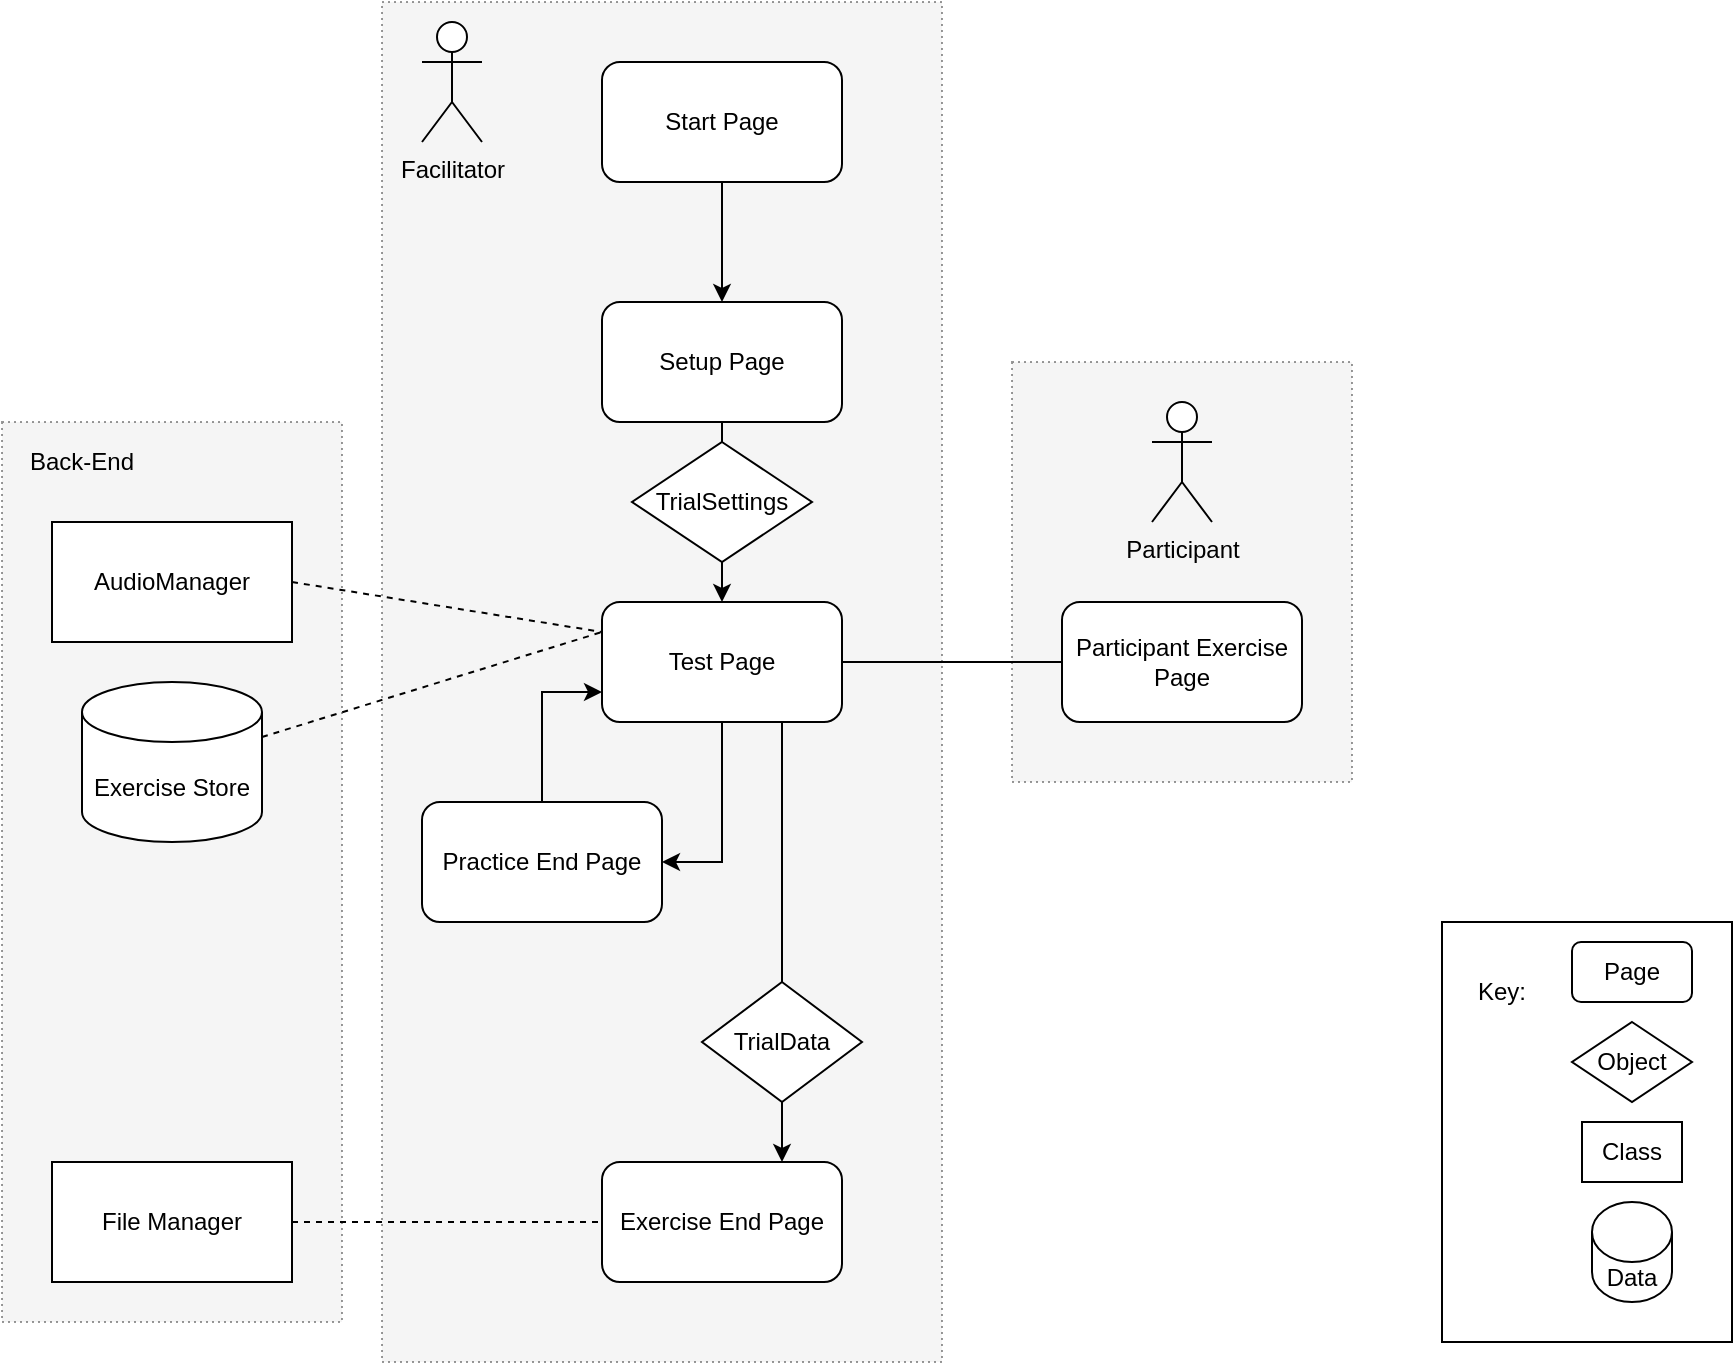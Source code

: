 <mxfile version="23.1.2" type="device">
  <diagram name="Page-1" id="8rtoGABj7xiSw3J2CzfI">
    <mxGraphModel dx="2924" dy="1140" grid="1" gridSize="10" guides="1" tooltips="1" connect="1" arrows="1" fold="1" page="1" pageScale="1" pageWidth="850" pageHeight="1100" math="0" shadow="0">
      <root>
        <mxCell id="0" />
        <mxCell id="1" parent="0" />
        <mxCell id="8B-LfOD5TMWrh6I8T330-46" value="" style="rounded=0;whiteSpace=wrap;html=1;gradientColor=none;" vertex="1" parent="1">
          <mxGeometry x="530" y="680" width="145" height="210" as="geometry" />
        </mxCell>
        <mxCell id="8B-LfOD5TMWrh6I8T330-39" value="" style="rounded=0;whiteSpace=wrap;html=1;opacity=40;fillColor=#E6E6E6;strokeColor=default;dashed=1;dashPattern=1 2;" vertex="1" parent="1">
          <mxGeometry x="-190" y="430" width="170" height="450" as="geometry" />
        </mxCell>
        <mxCell id="8B-LfOD5TMWrh6I8T330-38" value="" style="rounded=0;whiteSpace=wrap;html=1;opacity=40;fillColor=#E6E6E6;strokeColor=default;dashed=1;dashPattern=1 2;" vertex="1" parent="1">
          <mxGeometry x="315" y="400" width="170" height="210" as="geometry" />
        </mxCell>
        <mxCell id="8B-LfOD5TMWrh6I8T330-30" value="" style="rounded=0;whiteSpace=wrap;html=1;opacity=40;fillColor=#E6E6E6;strokeColor=default;dashed=1;dashPattern=1 2;" vertex="1" parent="1">
          <mxGeometry y="220" width="280" height="680" as="geometry" />
        </mxCell>
        <mxCell id="8B-LfOD5TMWrh6I8T330-9" style="edgeStyle=orthogonalEdgeStyle;rounded=0;orthogonalLoop=1;jettySize=auto;html=1;exitX=0.5;exitY=1;exitDx=0;exitDy=0;" edge="1" parent="1" source="8B-LfOD5TMWrh6I8T330-1" target="8B-LfOD5TMWrh6I8T330-2">
          <mxGeometry relative="1" as="geometry" />
        </mxCell>
        <mxCell id="8B-LfOD5TMWrh6I8T330-1" value="Start Page" style="rounded=1;whiteSpace=wrap;html=1;" vertex="1" parent="1">
          <mxGeometry x="110" y="250" width="120" height="60" as="geometry" />
        </mxCell>
        <mxCell id="8B-LfOD5TMWrh6I8T330-10" style="edgeStyle=orthogonalEdgeStyle;rounded=0;orthogonalLoop=1;jettySize=auto;html=1;exitX=0.5;exitY=1;exitDx=0;exitDy=0;entryX=0.5;entryY=0;entryDx=0;entryDy=0;" edge="1" parent="1" source="8B-LfOD5TMWrh6I8T330-2" target="8B-LfOD5TMWrh6I8T330-3">
          <mxGeometry relative="1" as="geometry" />
        </mxCell>
        <mxCell id="8B-LfOD5TMWrh6I8T330-2" value="Setup Page" style="rounded=1;whiteSpace=wrap;html=1;" vertex="1" parent="1">
          <mxGeometry x="110" y="370" width="120" height="60" as="geometry" />
        </mxCell>
        <mxCell id="8B-LfOD5TMWrh6I8T330-8" style="edgeStyle=orthogonalEdgeStyle;rounded=0;orthogonalLoop=1;jettySize=auto;html=1;exitX=0.75;exitY=1;exitDx=0;exitDy=0;entryX=0.75;entryY=0;entryDx=0;entryDy=0;" edge="1" parent="1" source="8B-LfOD5TMWrh6I8T330-3" target="8B-LfOD5TMWrh6I8T330-5">
          <mxGeometry relative="1" as="geometry" />
        </mxCell>
        <mxCell id="8B-LfOD5TMWrh6I8T330-12" style="edgeStyle=orthogonalEdgeStyle;rounded=0;orthogonalLoop=1;jettySize=auto;html=1;exitX=0.5;exitY=1;exitDx=0;exitDy=0;entryX=1;entryY=0.5;entryDx=0;entryDy=0;" edge="1" parent="1" source="8B-LfOD5TMWrh6I8T330-3" target="8B-LfOD5TMWrh6I8T330-4">
          <mxGeometry relative="1" as="geometry" />
        </mxCell>
        <mxCell id="8B-LfOD5TMWrh6I8T330-3" value="Test Page" style="rounded=1;whiteSpace=wrap;html=1;" vertex="1" parent="1">
          <mxGeometry x="110" y="520" width="120" height="60" as="geometry" />
        </mxCell>
        <mxCell id="8B-LfOD5TMWrh6I8T330-7" style="edgeStyle=orthogonalEdgeStyle;rounded=0;orthogonalLoop=1;jettySize=auto;html=1;exitX=0.5;exitY=0;exitDx=0;exitDy=0;entryX=0;entryY=0.75;entryDx=0;entryDy=0;" edge="1" parent="1" source="8B-LfOD5TMWrh6I8T330-4" target="8B-LfOD5TMWrh6I8T330-3">
          <mxGeometry relative="1" as="geometry" />
        </mxCell>
        <mxCell id="8B-LfOD5TMWrh6I8T330-4" value="Practice End Page" style="rounded=1;whiteSpace=wrap;html=1;" vertex="1" parent="1">
          <mxGeometry x="20" y="620" width="120" height="60" as="geometry" />
        </mxCell>
        <mxCell id="8B-LfOD5TMWrh6I8T330-5" value="Exercise End Page" style="rounded=1;whiteSpace=wrap;html=1;" vertex="1" parent="1">
          <mxGeometry x="110" y="800" width="120" height="60" as="geometry" />
        </mxCell>
        <mxCell id="8B-LfOD5TMWrh6I8T330-13" value="TrialData" style="rhombus;whiteSpace=wrap;html=1;" vertex="1" parent="1">
          <mxGeometry x="160" y="710" width="80" height="60" as="geometry" />
        </mxCell>
        <mxCell id="8B-LfOD5TMWrh6I8T330-14" value="TrialSettings" style="rhombus;whiteSpace=wrap;html=1;" vertex="1" parent="1">
          <mxGeometry x="125" y="440" width="90" height="60" as="geometry" />
        </mxCell>
        <mxCell id="8B-LfOD5TMWrh6I8T330-15" value="AudioManager" style="rounded=0;whiteSpace=wrap;html=1;" vertex="1" parent="1">
          <mxGeometry x="-165" y="480" width="120" height="60" as="geometry" />
        </mxCell>
        <mxCell id="8B-LfOD5TMWrh6I8T330-16" value="Exercise Store" style="shape=cylinder3;whiteSpace=wrap;html=1;boundedLbl=1;backgroundOutline=1;size=15;" vertex="1" parent="1">
          <mxGeometry x="-150" y="560" width="90" height="80" as="geometry" />
        </mxCell>
        <mxCell id="8B-LfOD5TMWrh6I8T330-17" value="File Manager" style="rounded=0;whiteSpace=wrap;html=1;" vertex="1" parent="1">
          <mxGeometry x="-165" y="800" width="120" height="60" as="geometry" />
        </mxCell>
        <mxCell id="8B-LfOD5TMWrh6I8T330-27" value="" style="endArrow=none;dashed=1;html=1;rounded=0;exitX=1;exitY=0.5;exitDx=0;exitDy=0;entryX=0;entryY=0.25;entryDx=0;entryDy=0;" edge="1" parent="1" source="8B-LfOD5TMWrh6I8T330-15" target="8B-LfOD5TMWrh6I8T330-3">
          <mxGeometry width="50" height="50" relative="1" as="geometry">
            <mxPoint x="400" y="610" as="sourcePoint" />
            <mxPoint x="450" y="560" as="targetPoint" />
          </mxGeometry>
        </mxCell>
        <mxCell id="8B-LfOD5TMWrh6I8T330-28" value="" style="endArrow=none;dashed=1;html=1;rounded=0;entryX=0;entryY=0.25;entryDx=0;entryDy=0;exitX=1;exitY=0;exitDx=0;exitDy=27.5;exitPerimeter=0;" edge="1" parent="1" source="8B-LfOD5TMWrh6I8T330-16" target="8B-LfOD5TMWrh6I8T330-3">
          <mxGeometry width="50" height="50" relative="1" as="geometry">
            <mxPoint x="-280" y="590" as="sourcePoint" />
            <mxPoint x="-230" y="540" as="targetPoint" />
          </mxGeometry>
        </mxCell>
        <mxCell id="8B-LfOD5TMWrh6I8T330-29" value="" style="endArrow=none;dashed=1;html=1;rounded=0;exitX=1;exitY=0.5;exitDx=0;exitDy=0;" edge="1" parent="1" source="8B-LfOD5TMWrh6I8T330-17" target="8B-LfOD5TMWrh6I8T330-5">
          <mxGeometry width="50" height="50" relative="1" as="geometry">
            <mxPoint x="-380" y="800" as="sourcePoint" />
            <mxPoint x="-330" y="750" as="targetPoint" />
          </mxGeometry>
        </mxCell>
        <mxCell id="8B-LfOD5TMWrh6I8T330-32" value="Participant Exercise Page" style="rounded=1;whiteSpace=wrap;html=1;" vertex="1" parent="1">
          <mxGeometry x="340" y="520" width="120" height="60" as="geometry" />
        </mxCell>
        <mxCell id="8B-LfOD5TMWrh6I8T330-33" value="" style="endArrow=none;html=1;rounded=0;exitX=1;exitY=0.5;exitDx=0;exitDy=0;entryX=0;entryY=0.5;entryDx=0;entryDy=0;" edge="1" parent="1" source="8B-LfOD5TMWrh6I8T330-3" target="8B-LfOD5TMWrh6I8T330-32">
          <mxGeometry width="50" height="50" relative="1" as="geometry">
            <mxPoint x="460" y="670" as="sourcePoint" />
            <mxPoint x="540" y="690" as="targetPoint" />
          </mxGeometry>
        </mxCell>
        <mxCell id="8B-LfOD5TMWrh6I8T330-34" value="Participant" style="shape=umlActor;verticalLabelPosition=bottom;verticalAlign=top;html=1;outlineConnect=0;" vertex="1" parent="1">
          <mxGeometry x="385" y="420" width="30" height="60" as="geometry" />
        </mxCell>
        <mxCell id="8B-LfOD5TMWrh6I8T330-37" value="Facilitator" style="shape=umlActor;verticalLabelPosition=bottom;verticalAlign=top;html=1;outlineConnect=0;" vertex="1" parent="1">
          <mxGeometry x="20" y="230" width="30" height="60" as="geometry" />
        </mxCell>
        <mxCell id="8B-LfOD5TMWrh6I8T330-40" value="Back-End" style="text;html=1;strokeColor=none;fillColor=none;align=center;verticalAlign=middle;whiteSpace=wrap;rounded=0;" vertex="1" parent="1">
          <mxGeometry x="-180" y="435" width="60" height="30" as="geometry" />
        </mxCell>
        <mxCell id="8B-LfOD5TMWrh6I8T330-41" value="Page" style="rounded=1;whiteSpace=wrap;html=1;" vertex="1" parent="1">
          <mxGeometry x="595" y="690" width="60" height="30" as="geometry" />
        </mxCell>
        <mxCell id="8B-LfOD5TMWrh6I8T330-42" value="Object" style="rhombus;whiteSpace=wrap;html=1;" vertex="1" parent="1">
          <mxGeometry x="595" y="730" width="60" height="40" as="geometry" />
        </mxCell>
        <mxCell id="8B-LfOD5TMWrh6I8T330-43" value="Class" style="rounded=0;whiteSpace=wrap;html=1;" vertex="1" parent="1">
          <mxGeometry x="600" y="780" width="50" height="30" as="geometry" />
        </mxCell>
        <mxCell id="8B-LfOD5TMWrh6I8T330-44" value="Data" style="shape=cylinder3;whiteSpace=wrap;html=1;boundedLbl=1;backgroundOutline=1;size=15;" vertex="1" parent="1">
          <mxGeometry x="605" y="820" width="40" height="50" as="geometry" />
        </mxCell>
        <mxCell id="8B-LfOD5TMWrh6I8T330-45" value="Key:" style="text;html=1;strokeColor=none;fillColor=none;align=center;verticalAlign=middle;whiteSpace=wrap;rounded=0;" vertex="1" parent="1">
          <mxGeometry x="530" y="700" width="60" height="30" as="geometry" />
        </mxCell>
      </root>
    </mxGraphModel>
  </diagram>
</mxfile>
